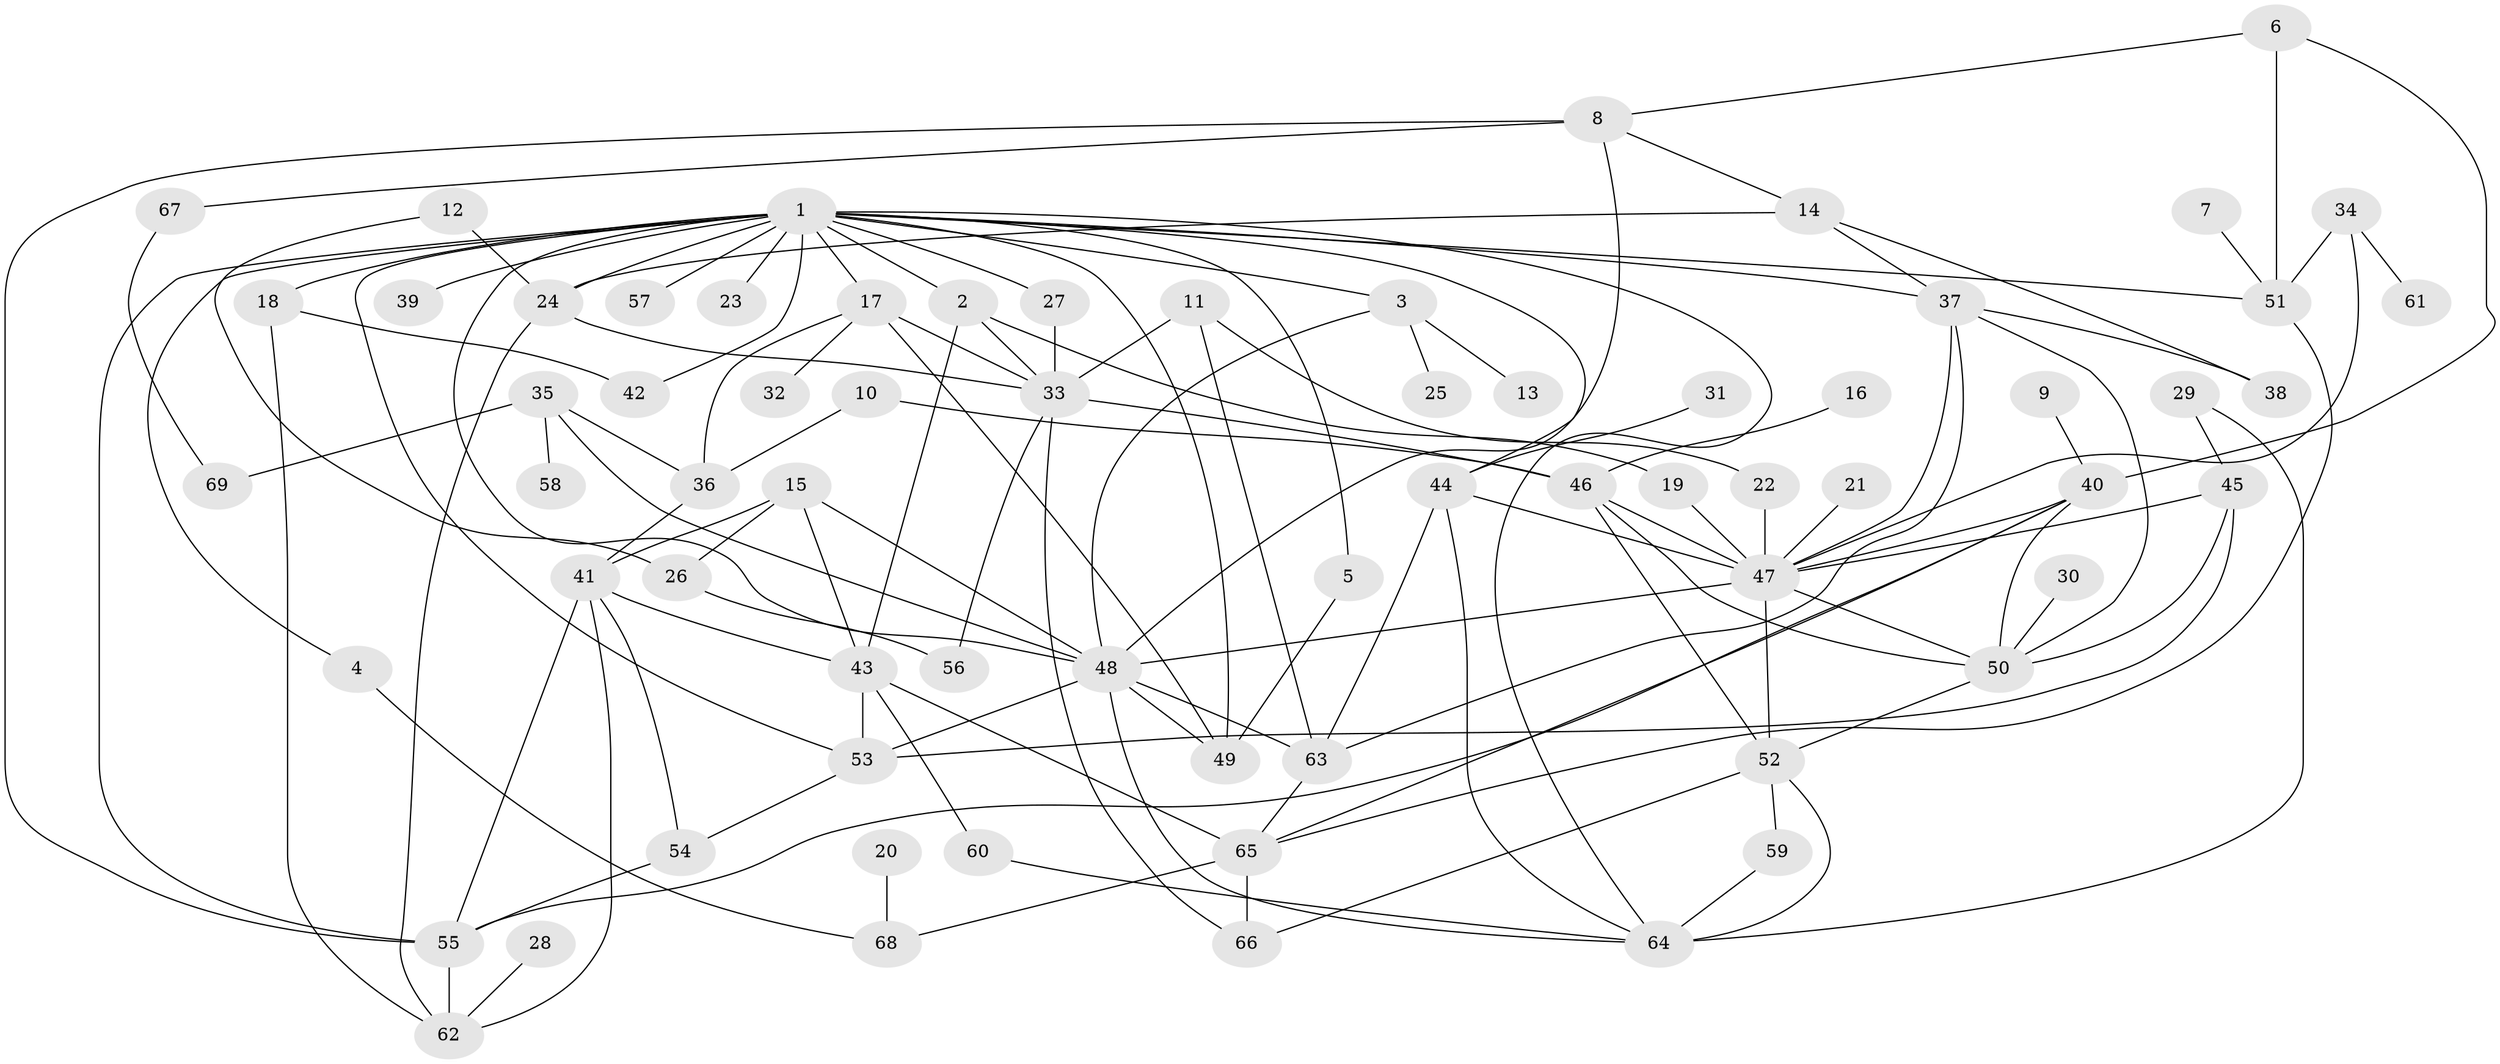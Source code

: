 // original degree distribution, {7: 0.014492753623188406, 9: 0.007246376811594203, 5: 0.07246376811594203, 6: 0.050724637681159424, 4: 0.16666666666666666, 3: 0.21014492753623187, 2: 0.2753623188405797, 1: 0.2028985507246377}
// Generated by graph-tools (version 1.1) at 2025/25/03/09/25 03:25:29]
// undirected, 69 vertices, 127 edges
graph export_dot {
graph [start="1"]
  node [color=gray90,style=filled];
  1;
  2;
  3;
  4;
  5;
  6;
  7;
  8;
  9;
  10;
  11;
  12;
  13;
  14;
  15;
  16;
  17;
  18;
  19;
  20;
  21;
  22;
  23;
  24;
  25;
  26;
  27;
  28;
  29;
  30;
  31;
  32;
  33;
  34;
  35;
  36;
  37;
  38;
  39;
  40;
  41;
  42;
  43;
  44;
  45;
  46;
  47;
  48;
  49;
  50;
  51;
  52;
  53;
  54;
  55;
  56;
  57;
  58;
  59;
  60;
  61;
  62;
  63;
  64;
  65;
  66;
  67;
  68;
  69;
  1 -- 2 [weight=1.0];
  1 -- 3 [weight=1.0];
  1 -- 4 [weight=1.0];
  1 -- 5 [weight=1.0];
  1 -- 17 [weight=1.0];
  1 -- 18 [weight=1.0];
  1 -- 23 [weight=1.0];
  1 -- 24 [weight=1.0];
  1 -- 27 [weight=1.0];
  1 -- 37 [weight=1.0];
  1 -- 39 [weight=1.0];
  1 -- 42 [weight=1.0];
  1 -- 44 [weight=1.0];
  1 -- 48 [weight=1.0];
  1 -- 49 [weight=1.0];
  1 -- 51 [weight=1.0];
  1 -- 53 [weight=1.0];
  1 -- 55 [weight=2.0];
  1 -- 57 [weight=1.0];
  1 -- 64 [weight=1.0];
  2 -- 19 [weight=1.0];
  2 -- 33 [weight=1.0];
  2 -- 43 [weight=1.0];
  3 -- 13 [weight=1.0];
  3 -- 25 [weight=1.0];
  3 -- 48 [weight=1.0];
  4 -- 68 [weight=1.0];
  5 -- 49 [weight=1.0];
  6 -- 8 [weight=1.0];
  6 -- 40 [weight=1.0];
  6 -- 51 [weight=1.0];
  7 -- 51 [weight=1.0];
  8 -- 14 [weight=1.0];
  8 -- 48 [weight=1.0];
  8 -- 55 [weight=1.0];
  8 -- 67 [weight=1.0];
  9 -- 40 [weight=1.0];
  10 -- 36 [weight=1.0];
  10 -- 46 [weight=1.0];
  11 -- 22 [weight=1.0];
  11 -- 33 [weight=1.0];
  11 -- 63 [weight=1.0];
  12 -- 24 [weight=1.0];
  12 -- 26 [weight=1.0];
  14 -- 24 [weight=1.0];
  14 -- 37 [weight=1.0];
  14 -- 38 [weight=1.0];
  15 -- 26 [weight=1.0];
  15 -- 41 [weight=1.0];
  15 -- 43 [weight=1.0];
  15 -- 48 [weight=1.0];
  16 -- 46 [weight=1.0];
  17 -- 32 [weight=1.0];
  17 -- 33 [weight=1.0];
  17 -- 36 [weight=1.0];
  17 -- 49 [weight=1.0];
  18 -- 42 [weight=1.0];
  18 -- 62 [weight=1.0];
  19 -- 47 [weight=1.0];
  20 -- 68 [weight=1.0];
  21 -- 47 [weight=1.0];
  22 -- 47 [weight=1.0];
  24 -- 33 [weight=1.0];
  24 -- 62 [weight=1.0];
  26 -- 56 [weight=1.0];
  27 -- 33 [weight=1.0];
  28 -- 62 [weight=1.0];
  29 -- 45 [weight=1.0];
  29 -- 64 [weight=1.0];
  30 -- 50 [weight=1.0];
  31 -- 44 [weight=2.0];
  33 -- 46 [weight=1.0];
  33 -- 56 [weight=1.0];
  33 -- 66 [weight=1.0];
  34 -- 47 [weight=1.0];
  34 -- 51 [weight=1.0];
  34 -- 61 [weight=1.0];
  35 -- 36 [weight=1.0];
  35 -- 48 [weight=1.0];
  35 -- 58 [weight=1.0];
  35 -- 69 [weight=1.0];
  36 -- 41 [weight=1.0];
  37 -- 38 [weight=1.0];
  37 -- 47 [weight=1.0];
  37 -- 50 [weight=1.0];
  37 -- 63 [weight=1.0];
  40 -- 47 [weight=1.0];
  40 -- 50 [weight=1.0];
  40 -- 55 [weight=1.0];
  40 -- 65 [weight=1.0];
  41 -- 43 [weight=1.0];
  41 -- 54 [weight=1.0];
  41 -- 55 [weight=1.0];
  41 -- 62 [weight=1.0];
  43 -- 53 [weight=1.0];
  43 -- 60 [weight=1.0];
  43 -- 65 [weight=2.0];
  44 -- 47 [weight=1.0];
  44 -- 63 [weight=1.0];
  44 -- 64 [weight=1.0];
  45 -- 47 [weight=1.0];
  45 -- 50 [weight=1.0];
  45 -- 53 [weight=1.0];
  46 -- 47 [weight=1.0];
  46 -- 50 [weight=1.0];
  46 -- 52 [weight=1.0];
  47 -- 48 [weight=1.0];
  47 -- 50 [weight=1.0];
  47 -- 52 [weight=1.0];
  48 -- 49 [weight=1.0];
  48 -- 53 [weight=1.0];
  48 -- 63 [weight=1.0];
  48 -- 64 [weight=1.0];
  50 -- 52 [weight=1.0];
  51 -- 65 [weight=1.0];
  52 -- 59 [weight=1.0];
  52 -- 64 [weight=1.0];
  52 -- 66 [weight=1.0];
  53 -- 54 [weight=1.0];
  54 -- 55 [weight=1.0];
  55 -- 62 [weight=1.0];
  59 -- 64 [weight=1.0];
  60 -- 64 [weight=1.0];
  63 -- 65 [weight=1.0];
  65 -- 66 [weight=1.0];
  65 -- 68 [weight=1.0];
  67 -- 69 [weight=1.0];
}
